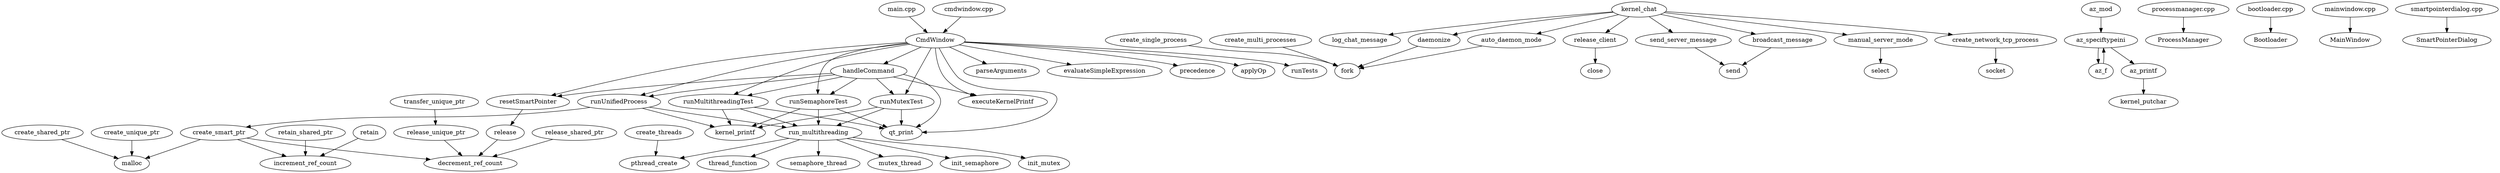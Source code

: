 digraph ProjectStructure {

    // CmdWindow 관련 함수들
    "CmdWindow" -> "handleCommand";
    "CmdWindow" -> "runUnifiedProcess";
    "CmdWindow" -> "runMultithreadingTest";
    "CmdWindow" -> "runSemaphoreTest";
    "CmdWindow" -> "runMutexTest";
    "CmdWindow" -> "qt_print";
    "CmdWindow" -> "resetSmartPointer";
    "CmdWindow" -> "executeKernelPrintf";
    "CmdWindow" -> "parseArguments";
    "CmdWindow" -> "evaluateSimpleExpression";
    "CmdWindow" -> "precedence";
    "CmdWindow" -> "applyOp";
    "CmdWindow" -> "runTests";

    // handleCommand 함수의 내부 호출
    "handleCommand" -> "runUnifiedProcess";
    "handleCommand" -> "runMultithreadingTest";
    "handleCommand" -> "runSemaphoreTest";
    "handleCommand" -> "runMutexTest";
    "handleCommand" -> "qt_print";
    "handleCommand" -> "resetSmartPointer";
    "handleCommand" -> "executeKernelPrintf";

    // runUnifiedProcess 함수의 내부 호출
    "runUnifiedProcess" -> "create_smart_ptr";
    "runUnifiedProcess" -> "run_multithreading";
    "runUnifiedProcess" -> "kernel_printf";

    // runMultithreadingTest 함수의 내부 호출
    "runMultithreadingTest" -> "run_multithreading";
    "runMultithreadingTest" -> "kernel_printf";
    "runMultithreadingTest" -> "qt_print";

    // runSemaphoreTest 함수의 내부 호출
    "runSemaphoreTest" -> "run_multithreading";
    "runSemaphoreTest" -> "kernel_printf";
    "runSemaphoreTest" -> "qt_print";

    // runMutexTest 함수의 내부 호출
    "runMutexTest" -> "run_multithreading";
    "runMutexTest" -> "kernel_printf";
    "runMutexTest" -> "qt_print";

    // kernel_engine.c 관련 함수들
    "create_threads" -> "pthread_create";
    "create_single_process" -> "fork";
    "create_multi_processes" -> "fork";
    "run_multithreading" -> "pthread_create";
    "run_multithreading" -> "init_semaphore";
    "run_multithreading" -> "init_mutex";
    "run_multithreading" -> "thread_function";
    "run_multithreading" -> "semaphore_thread";
    "run_multithreading" -> "mutex_thread";

    // kernel_chat.c 관련 함수들
    "kernel_chat" -> "create_network_tcp_process";
    "kernel_chat" -> "broadcast_message";
    "kernel_chat" -> "log_chat_message";
    "kernel_chat" -> "release_client";
    "kernel_chat" -> "send_server_message";
    "kernel_chat" -> "daemonize";
    "kernel_chat" -> "auto_daemon_mode";
    "kernel_chat" -> "manual_server_mode";
    "create_network_tcp_process" -> "socket";
    "broadcast_message" -> "send";
    "release_client" -> "close";
    "send_server_message" -> "send";
    "daemonize" -> "fork";
    "auto_daemon_mode" -> "fork";
    "manual_server_mode" -> "select";

    // kernel_printf.c 관련 함수들
    "az_speciftypeini" -> "az_f";
    "az_speciftypeini" -> "az_printf";
    "az_f" -> "az_speciftypeini";
    "az_mod" -> "az_speciftypeini";
    "az_printf" -> "kernel_putchar";

    // kernel_uniqueptr.h 관련 함수들
    "create_shared_ptr" -> "malloc";
    "create_unique_ptr" -> "malloc";
    "retain_shared_ptr" -> "increment_ref_count";
    "release_shared_ptr" -> "decrement_ref_count";
    "release_unique_ptr" -> "decrement_ref_count";
    "transfer_unique_ptr" -> "release_unique_ptr";

    // kernel_smartptr.h 관련 함수들
    "create_smart_ptr" -> "malloc";
    "create_smart_ptr" -> "increment_ref_count";
    "create_smart_ptr" -> "decrement_ref_count";
    "release" -> "decrement_ref_count";
    "retain" -> "increment_ref_count";
    "resetSmartPointer" -> "release";

    // 추가적인 함수들 및 상호작용
    "main.cpp" -> "CmdWindow";
    "cmdwindow.cpp" -> "CmdWindow";
    "processmanager.cpp" -> "ProcessManager";
    "bootloader.cpp" -> "Bootloader";
    "mainwindow.cpp" -> "MainWindow";
    "smartpointerdialog.cpp" -> "SmartPointerDialog";
}
